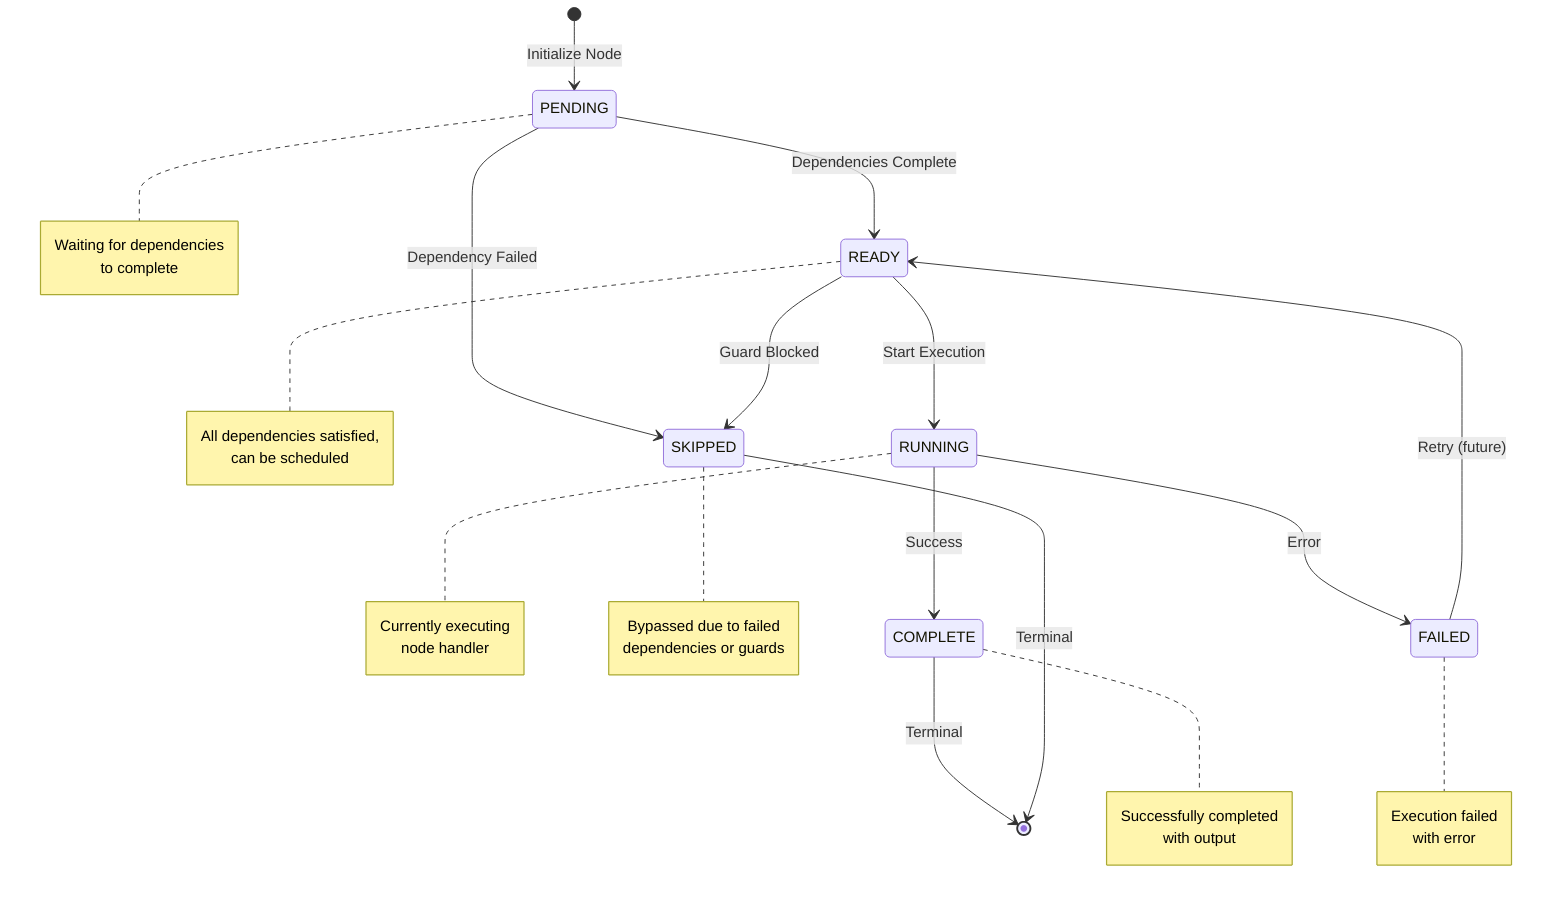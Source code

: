 stateDiagram-v2
    [*] --> PENDING: Initialize Node
    
    PENDING --> READY: Dependencies Complete
    PENDING --> SKIPPED: Dependency Failed
    
    READY --> RUNNING: Start Execution
    READY --> SKIPPED: Guard Blocked
    
    RUNNING --> COMPLETE: Success
    RUNNING --> FAILED: Error
    
    FAILED --> READY: Retry (future)
    
    COMPLETE --> [*]: Terminal
    SKIPPED --> [*]: Terminal
    
    note right of PENDING
        Waiting for dependencies
        to complete
    end note
    
    note right of READY
        All dependencies satisfied,
        can be scheduled
    end note
    
    note right of RUNNING
        Currently executing
        node handler
    end note
    
    note right of COMPLETE
        Successfully completed
        with output
    end note
    
    note right of FAILED
        Execution failed
        with error
    end note
    
    note right of SKIPPED
        Bypassed due to failed
        dependencies or guards
    end note